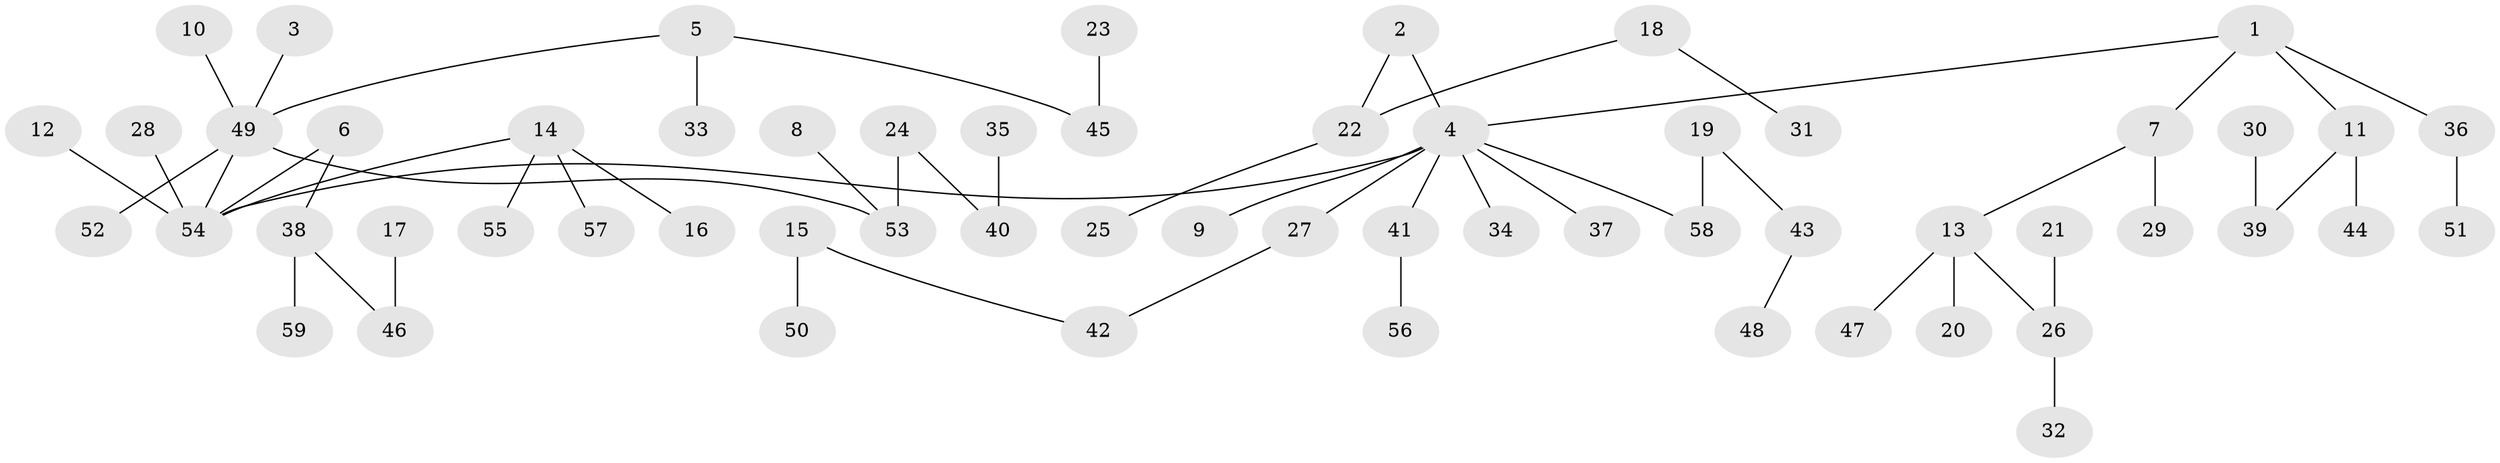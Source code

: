 // original degree distribution, {3: 0.15384615384615385, 9: 0.008547008547008548, 7: 0.008547008547008548, 4: 0.02564102564102564, 2: 0.24786324786324787, 8: 0.008547008547008548, 1: 0.5042735042735043, 5: 0.042735042735042736}
// Generated by graph-tools (version 1.1) at 2025/37/03/04/25 23:37:28]
// undirected, 59 vertices, 58 edges
graph export_dot {
  node [color=gray90,style=filled];
  1;
  2;
  3;
  4;
  5;
  6;
  7;
  8;
  9;
  10;
  11;
  12;
  13;
  14;
  15;
  16;
  17;
  18;
  19;
  20;
  21;
  22;
  23;
  24;
  25;
  26;
  27;
  28;
  29;
  30;
  31;
  32;
  33;
  34;
  35;
  36;
  37;
  38;
  39;
  40;
  41;
  42;
  43;
  44;
  45;
  46;
  47;
  48;
  49;
  50;
  51;
  52;
  53;
  54;
  55;
  56;
  57;
  58;
  59;
  1 -- 4 [weight=1.0];
  1 -- 7 [weight=1.0];
  1 -- 11 [weight=1.0];
  1 -- 36 [weight=1.0];
  2 -- 4 [weight=1.0];
  2 -- 22 [weight=1.0];
  3 -- 49 [weight=1.0];
  4 -- 9 [weight=1.0];
  4 -- 27 [weight=1.0];
  4 -- 34 [weight=1.0];
  4 -- 37 [weight=1.0];
  4 -- 41 [weight=1.0];
  4 -- 54 [weight=1.0];
  4 -- 58 [weight=1.0];
  5 -- 33 [weight=1.0];
  5 -- 45 [weight=1.0];
  5 -- 49 [weight=1.0];
  6 -- 38 [weight=1.0];
  6 -- 54 [weight=1.0];
  7 -- 13 [weight=1.0];
  7 -- 29 [weight=1.0];
  8 -- 53 [weight=1.0];
  10 -- 49 [weight=1.0];
  11 -- 39 [weight=1.0];
  11 -- 44 [weight=1.0];
  12 -- 54 [weight=1.0];
  13 -- 20 [weight=1.0];
  13 -- 26 [weight=1.0];
  13 -- 47 [weight=1.0];
  14 -- 16 [weight=1.0];
  14 -- 54 [weight=1.0];
  14 -- 55 [weight=1.0];
  14 -- 57 [weight=1.0];
  15 -- 42 [weight=1.0];
  15 -- 50 [weight=1.0];
  17 -- 46 [weight=1.0];
  18 -- 22 [weight=1.0];
  18 -- 31 [weight=1.0];
  19 -- 43 [weight=1.0];
  19 -- 58 [weight=1.0];
  21 -- 26 [weight=1.0];
  22 -- 25 [weight=1.0];
  23 -- 45 [weight=1.0];
  24 -- 40 [weight=1.0];
  24 -- 53 [weight=1.0];
  26 -- 32 [weight=1.0];
  27 -- 42 [weight=1.0];
  28 -- 54 [weight=1.0];
  30 -- 39 [weight=1.0];
  35 -- 40 [weight=1.0];
  36 -- 51 [weight=1.0];
  38 -- 46 [weight=1.0];
  38 -- 59 [weight=1.0];
  41 -- 56 [weight=1.0];
  43 -- 48 [weight=1.0];
  49 -- 52 [weight=1.0];
  49 -- 53 [weight=1.0];
  49 -- 54 [weight=1.0];
}
